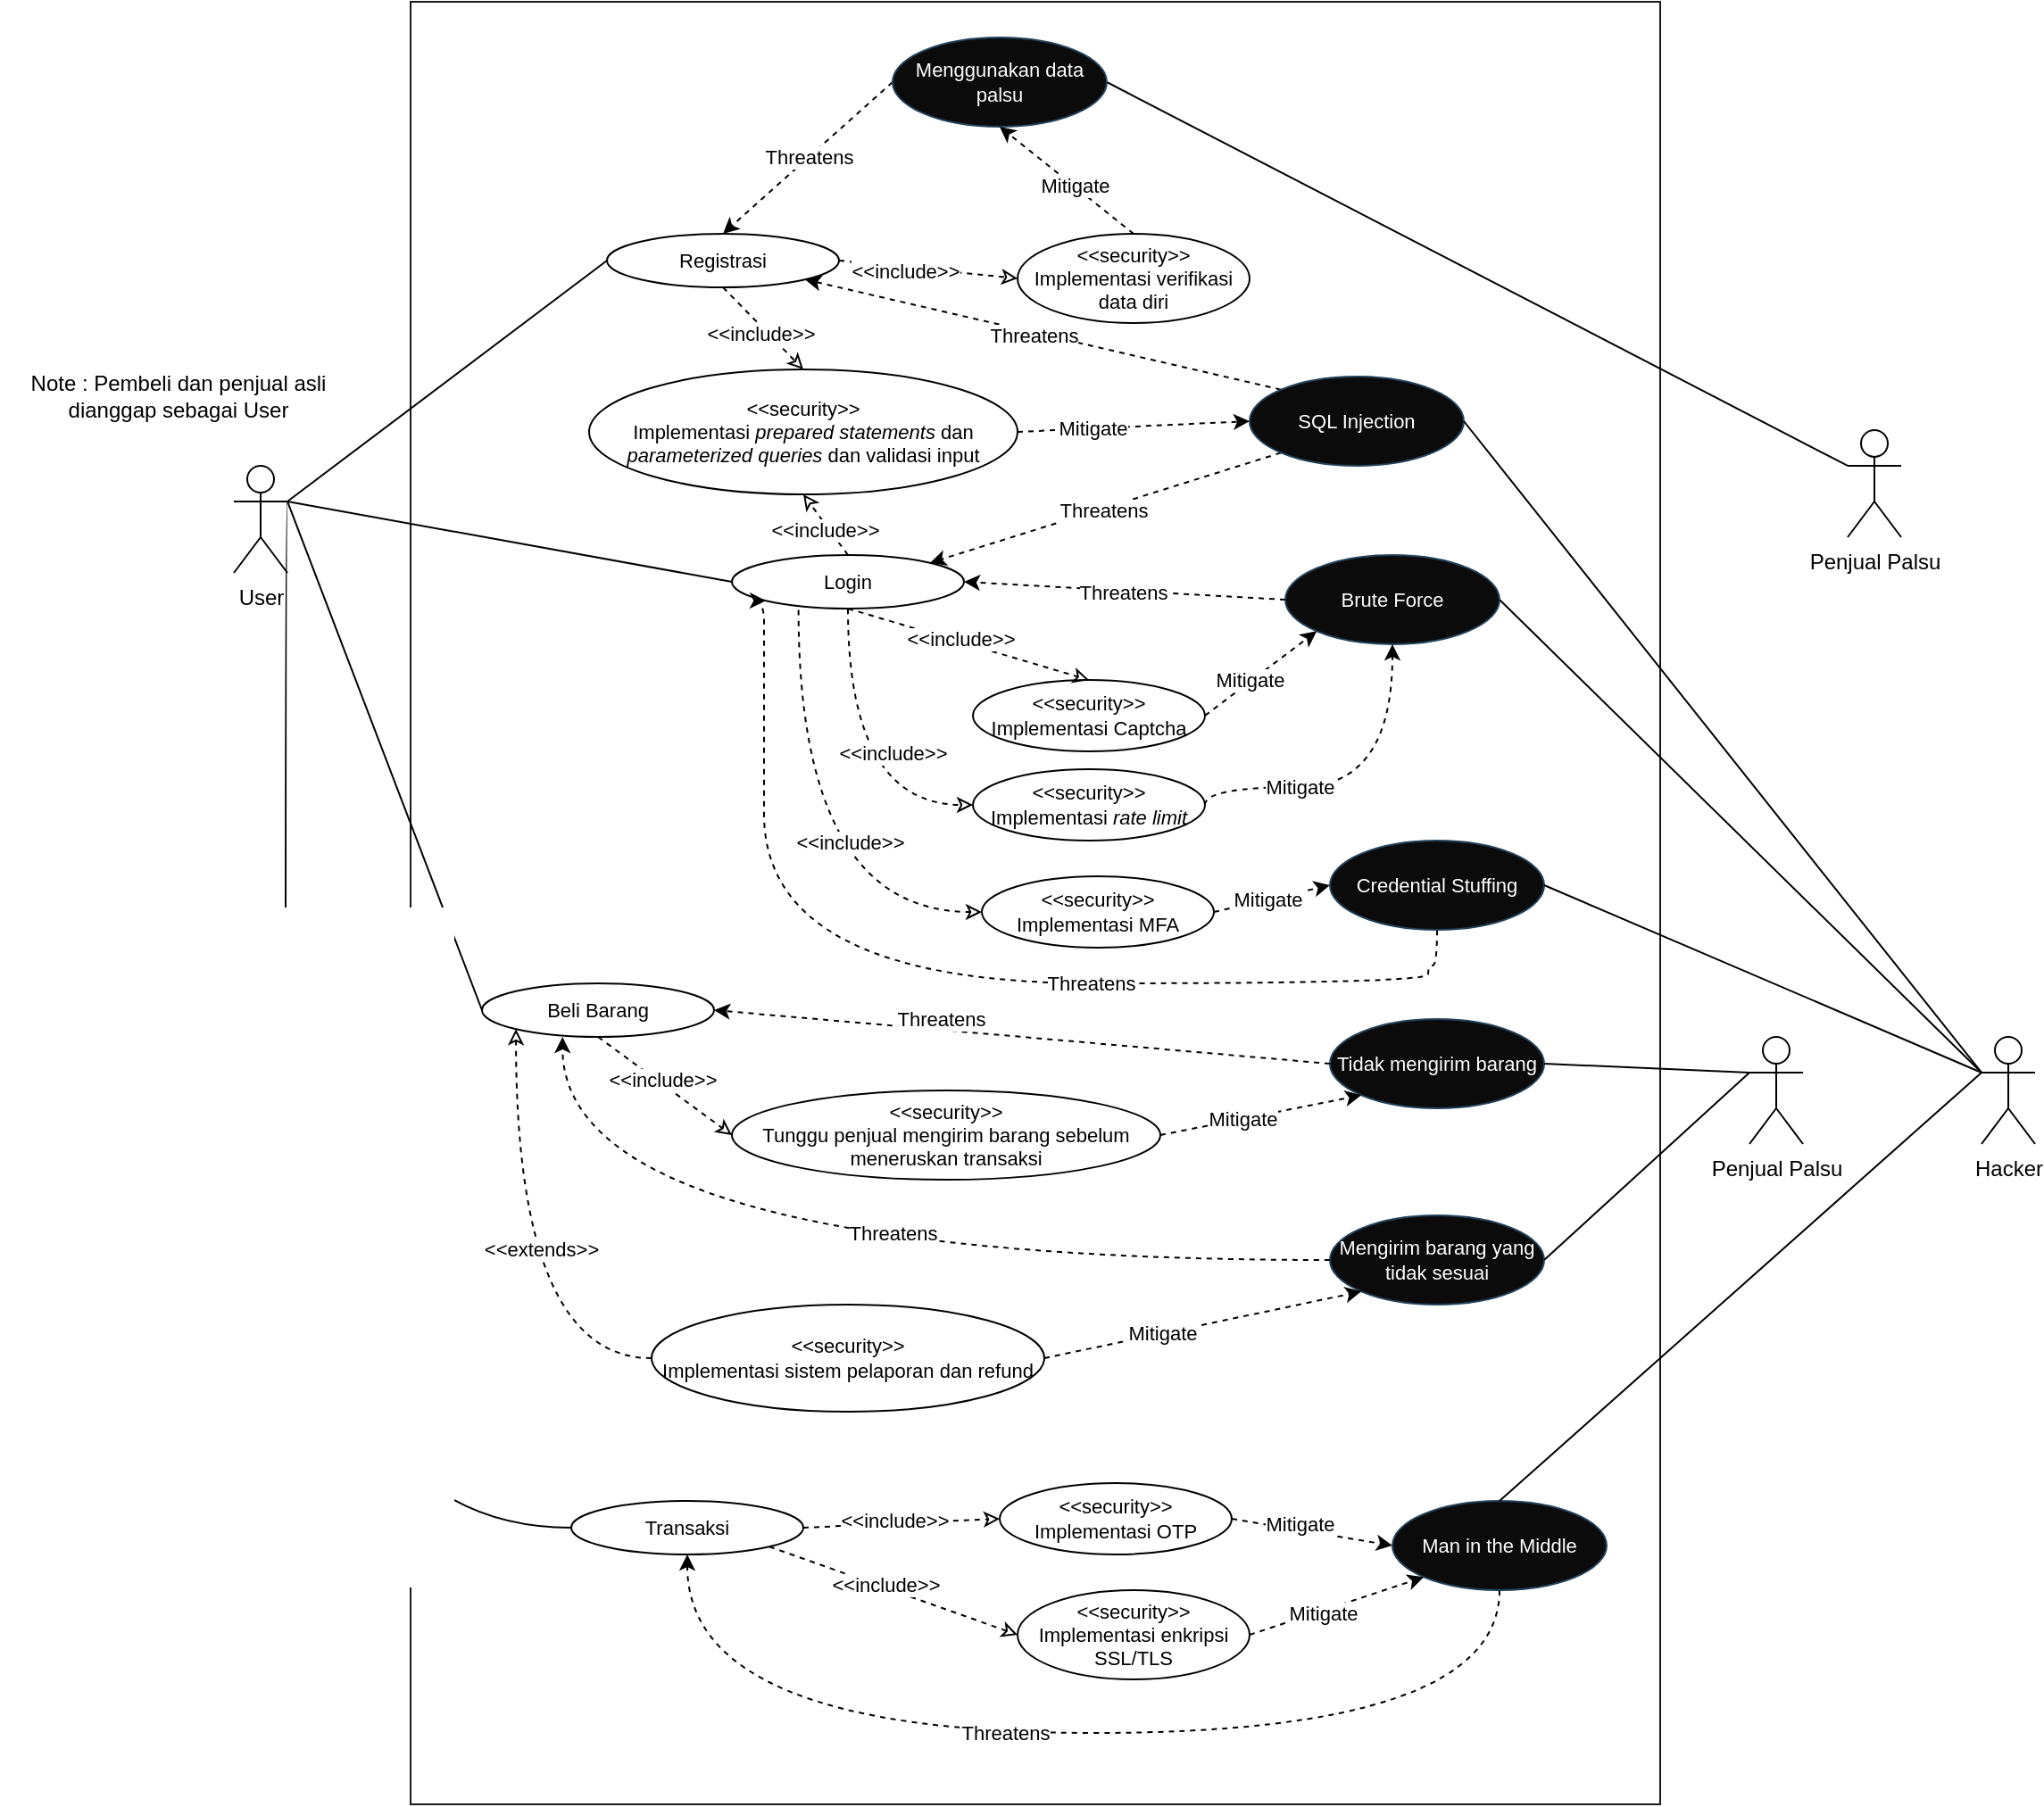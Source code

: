<mxfile version="26.0.15">
  <diagram name="Page-1" id="DV0zPeYTLkSaBIXxv9Da">
    <mxGraphModel dx="2678" dy="696" grid="1" gridSize="10" guides="1" tooltips="1" connect="1" arrows="1" fold="1" page="1" pageScale="1" pageWidth="850" pageHeight="1100" math="0" shadow="0">
      <root>
        <mxCell id="0" />
        <mxCell id="1" parent="0" />
        <mxCell id="WUP41RjpcyHCzYPZ4-mk-5" value="" style="rounded=0;whiteSpace=wrap;html=1;opacity=90;shadow=0;glass=0;fillStyle=hatch;" parent="1" vertex="1">
          <mxGeometry x="-1260" y="40" width="700" height="1010" as="geometry" />
        </mxCell>
        <mxCell id="zA2S8aQFA-X-B8zwO6so-7" style="rounded=0;orthogonalLoop=1;jettySize=auto;html=1;exitX=1;exitY=0.333;exitDx=0;exitDy=0;exitPerimeter=0;entryX=0;entryY=0.5;entryDx=0;entryDy=0;strokeColor=default;endArrow=none;startFill=0;" parent="1" source="zA2S8aQFA-X-B8zwO6so-1" target="zA2S8aQFA-X-B8zwO6so-4" edge="1">
          <mxGeometry relative="1" as="geometry" />
        </mxCell>
        <mxCell id="zA2S8aQFA-X-B8zwO6so-16" style="rounded=0;orthogonalLoop=1;jettySize=auto;html=1;exitX=1;exitY=0.333;exitDx=0;exitDy=0;exitPerimeter=0;entryX=0;entryY=0.5;entryDx=0;entryDy=0;endArrow=none;startFill=0;" parent="1" source="zA2S8aQFA-X-B8zwO6so-1" target="zA2S8aQFA-X-B8zwO6so-12" edge="1">
          <mxGeometry relative="1" as="geometry" />
        </mxCell>
        <mxCell id="zA2S8aQFA-X-B8zwO6so-17" style="rounded=0;orthogonalLoop=1;jettySize=auto;html=1;exitX=1;exitY=0.333;exitDx=0;exitDy=0;exitPerimeter=0;entryX=0;entryY=0.5;entryDx=0;entryDy=0;endArrow=none;startFill=0;" parent="1" source="zA2S8aQFA-X-B8zwO6so-1" target="zA2S8aQFA-X-B8zwO6so-13" edge="1">
          <mxGeometry relative="1" as="geometry" />
        </mxCell>
        <mxCell id="zA2S8aQFA-X-B8zwO6so-18" style="rounded=0;orthogonalLoop=1;jettySize=auto;html=1;exitX=1;exitY=0.333;exitDx=0;exitDy=0;exitPerimeter=0;entryX=0;entryY=0.5;entryDx=0;entryDy=0;endArrow=none;startFill=0;edgeStyle=orthogonalEdgeStyle;curved=1;" parent="1" source="zA2S8aQFA-X-B8zwO6so-1" target="zA2S8aQFA-X-B8zwO6so-14" edge="1">
          <mxGeometry relative="1" as="geometry">
            <Array as="points">
              <mxPoint x="-1330" y="895" />
            </Array>
          </mxGeometry>
        </mxCell>
        <mxCell id="zA2S8aQFA-X-B8zwO6so-1" value="User" style="shape=umlActor;html=1;verticalLabelPosition=bottom;verticalAlign=top;align=center;" parent="1" vertex="1">
          <mxGeometry x="-1359" y="300" width="30" height="60" as="geometry" />
        </mxCell>
        <mxCell id="zA2S8aQFA-X-B8zwO6so-2" value="Hacker" style="shape=umlActor;html=1;verticalLabelPosition=bottom;verticalAlign=top;align=center;" parent="1" vertex="1">
          <mxGeometry x="-380" y="620" width="30" height="60" as="geometry" />
        </mxCell>
        <mxCell id="zA2S8aQFA-X-B8zwO6so-23" style="rounded=0;orthogonalLoop=1;jettySize=auto;html=1;exitX=0;exitY=0.333;exitDx=0;exitDy=0;exitPerimeter=0;entryX=1;entryY=0.5;entryDx=0;entryDy=0;endArrow=none;startFill=0;" parent="1" source="zA2S8aQFA-X-B8zwO6so-3" target="zA2S8aQFA-X-B8zwO6so-22" edge="1">
          <mxGeometry relative="1" as="geometry" />
        </mxCell>
        <mxCell id="zA2S8aQFA-X-B8zwO6so-3" value="Penjual Palsu" style="shape=umlActor;html=1;verticalLabelPosition=bottom;verticalAlign=top;align=center;" parent="1" vertex="1">
          <mxGeometry x="-455" y="280" width="30" height="60" as="geometry" />
        </mxCell>
        <mxCell id="zA2S8aQFA-X-B8zwO6so-29" style="rounded=0;orthogonalLoop=1;jettySize=auto;html=1;exitX=1;exitY=0.5;exitDx=0;exitDy=0;entryX=0;entryY=0.5;entryDx=0;entryDy=0;strokeColor=default;dashed=1;endArrow=classic;endFill=0;" parent="1" source="zA2S8aQFA-X-B8zwO6so-4" target="zA2S8aQFA-X-B8zwO6so-28" edge="1">
          <mxGeometry relative="1" as="geometry" />
        </mxCell>
        <mxCell id="zA2S8aQFA-X-B8zwO6so-30" value="&amp;lt;&amp;lt;include&amp;gt;&amp;gt;" style="edgeLabel;html=1;align=center;verticalAlign=middle;resizable=0;points=[];" parent="zA2S8aQFA-X-B8zwO6so-29" vertex="1" connectable="0">
          <mxGeometry x="-0.308" y="3" relative="1" as="geometry">
            <mxPoint x="2" y="5" as="offset" />
          </mxGeometry>
        </mxCell>
        <mxCell id="zA2S8aQFA-X-B8zwO6so-50" style="edgeStyle=none;rounded=0;orthogonalLoop=1;jettySize=auto;html=1;exitX=0.5;exitY=1;exitDx=0;exitDy=0;entryX=0.5;entryY=0;entryDx=0;entryDy=0;dashed=1;endArrow=classic;endFill=0;" parent="1" source="zA2S8aQFA-X-B8zwO6so-4" target="zA2S8aQFA-X-B8zwO6so-40" edge="1">
          <mxGeometry relative="1" as="geometry" />
        </mxCell>
        <mxCell id="zA2S8aQFA-X-B8zwO6so-51" value="&amp;lt;&amp;lt;include&amp;gt;&amp;gt;" style="edgeLabel;html=1;align=center;verticalAlign=middle;resizable=0;points=[];" parent="zA2S8aQFA-X-B8zwO6so-50" vertex="1" connectable="0">
          <mxGeometry x="0.037" y="-4" relative="1" as="geometry">
            <mxPoint y="-1" as="offset" />
          </mxGeometry>
        </mxCell>
        <mxCell id="zA2S8aQFA-X-B8zwO6so-4" value="Registrasi" style="ellipse;whiteSpace=wrap;html=1;fontSize=11;" parent="1" vertex="1">
          <mxGeometry x="-1150" y="170" width="130" height="30" as="geometry" />
        </mxCell>
        <mxCell id="zA2S8aQFA-X-B8zwO6so-10" value="Note : Pembeli dan penjual asli dianggap sebagai User " style="text;html=1;align=center;verticalAlign=middle;whiteSpace=wrap;rounded=0;" parent="1" vertex="1">
          <mxGeometry x="-1490" y="246" width="200" height="30" as="geometry" />
        </mxCell>
        <mxCell id="zA2S8aQFA-X-B8zwO6so-56" style="edgeStyle=none;rounded=0;orthogonalLoop=1;jettySize=auto;html=1;exitX=0.5;exitY=0;exitDx=0;exitDy=0;entryX=0.5;entryY=1;entryDx=0;entryDy=0;endArrow=classic;endFill=0;dashed=1;" parent="1" source="zA2S8aQFA-X-B8zwO6so-12" target="zA2S8aQFA-X-B8zwO6so-40" edge="1">
          <mxGeometry relative="1" as="geometry" />
        </mxCell>
        <mxCell id="zA2S8aQFA-X-B8zwO6so-57" value="&amp;lt;&amp;lt;include&amp;gt;&amp;gt;" style="edgeLabel;html=1;align=center;verticalAlign=middle;resizable=0;points=[];" parent="zA2S8aQFA-X-B8zwO6so-56" vertex="1" connectable="0">
          <mxGeometry x="-0.075" y="2" relative="1" as="geometry">
            <mxPoint as="offset" />
          </mxGeometry>
        </mxCell>
        <mxCell id="zA2S8aQFA-X-B8zwO6so-12" value="Login" style="ellipse;whiteSpace=wrap;html=1;fontSize=11;" parent="1" vertex="1">
          <mxGeometry x="-1080" y="350" width="130" height="30" as="geometry" />
        </mxCell>
        <mxCell id="zA2S8aQFA-X-B8zwO6so-13" value="Beli Barang" style="ellipse;whiteSpace=wrap;html=1;fontSize=11;" parent="1" vertex="1">
          <mxGeometry x="-1220" y="590" width="130" height="30" as="geometry" />
        </mxCell>
        <mxCell id="zA2S8aQFA-X-B8zwO6so-14" value="Transaksi" style="ellipse;whiteSpace=wrap;html=1;fontSize=11;" parent="1" vertex="1">
          <mxGeometry x="-1170" y="880" width="130" height="30" as="geometry" />
        </mxCell>
        <mxCell id="zA2S8aQFA-X-B8zwO6so-24" style="rounded=0;orthogonalLoop=1;jettySize=auto;html=1;exitX=0;exitY=0.5;exitDx=0;exitDy=0;entryX=0.5;entryY=0;entryDx=0;entryDy=0;dashed=1;" parent="1" source="zA2S8aQFA-X-B8zwO6so-22" target="zA2S8aQFA-X-B8zwO6so-4" edge="1">
          <mxGeometry relative="1" as="geometry" />
        </mxCell>
        <mxCell id="zA2S8aQFA-X-B8zwO6so-27" value="Threatens" style="edgeLabel;html=1;align=center;verticalAlign=middle;resizable=0;points=[];" parent="zA2S8aQFA-X-B8zwO6so-24" vertex="1" connectable="0">
          <mxGeometry x="-0.015" relative="1" as="geometry">
            <mxPoint as="offset" />
          </mxGeometry>
        </mxCell>
        <mxCell id="zA2S8aQFA-X-B8zwO6so-22" value="Menggunakan data palsu" style="ellipse;whiteSpace=wrap;html=1;fillColor=light-dark(#0b0b0b, #39454e);strokeColor=#23445d;fontColor=#FFFFFF;fontSize=11;" parent="1" vertex="1">
          <mxGeometry x="-990" y="60" width="120" height="50" as="geometry" />
        </mxCell>
        <mxCell id="zA2S8aQFA-X-B8zwO6so-32" style="edgeStyle=none;rounded=0;orthogonalLoop=1;jettySize=auto;html=1;exitX=0.5;exitY=0;exitDx=0;exitDy=0;entryX=0.5;entryY=1;entryDx=0;entryDy=0;dashed=1;" parent="1" source="zA2S8aQFA-X-B8zwO6so-28" target="zA2S8aQFA-X-B8zwO6so-22" edge="1">
          <mxGeometry relative="1" as="geometry" />
        </mxCell>
        <mxCell id="zA2S8aQFA-X-B8zwO6so-33" value="Mitigate" style="edgeLabel;html=1;align=center;verticalAlign=middle;resizable=0;points=[];" parent="zA2S8aQFA-X-B8zwO6so-32" vertex="1" connectable="0">
          <mxGeometry x="-0.1" y="-1" relative="1" as="geometry">
            <mxPoint as="offset" />
          </mxGeometry>
        </mxCell>
        <mxCell id="zA2S8aQFA-X-B8zwO6so-28" value="&lt;div&gt;&amp;lt;&amp;lt;security&amp;gt;&amp;gt;&lt;/div&gt;Implementasi verifikasi data diri" style="ellipse;whiteSpace=wrap;html=1;fontSize=11;" parent="1" vertex="1">
          <mxGeometry x="-920" y="170" width="130" height="50" as="geometry" />
        </mxCell>
        <mxCell id="zA2S8aQFA-X-B8zwO6so-36" style="edgeStyle=none;rounded=0;orthogonalLoop=1;jettySize=auto;html=1;exitX=0;exitY=0;exitDx=0;exitDy=0;entryX=1;entryY=1;entryDx=0;entryDy=0;dashed=1;" parent="1" source="zA2S8aQFA-X-B8zwO6so-35" target="zA2S8aQFA-X-B8zwO6so-4" edge="1">
          <mxGeometry relative="1" as="geometry" />
        </mxCell>
        <mxCell id="zA2S8aQFA-X-B8zwO6so-38" value="Threatens" style="edgeLabel;html=1;align=center;verticalAlign=middle;resizable=0;points=[];" parent="zA2S8aQFA-X-B8zwO6so-36" vertex="1" connectable="0">
          <mxGeometry x="0.036" y="2" relative="1" as="geometry">
            <mxPoint as="offset" />
          </mxGeometry>
        </mxCell>
        <mxCell id="zA2S8aQFA-X-B8zwO6so-45" style="edgeStyle=none;rounded=0;orthogonalLoop=1;jettySize=auto;html=1;exitX=0;exitY=1;exitDx=0;exitDy=0;entryX=1;entryY=0;entryDx=0;entryDy=0;dashed=1;" parent="1" source="zA2S8aQFA-X-B8zwO6so-35" target="zA2S8aQFA-X-B8zwO6so-12" edge="1">
          <mxGeometry relative="1" as="geometry" />
        </mxCell>
        <mxCell id="zA2S8aQFA-X-B8zwO6so-46" value="Threatens" style="edgeLabel;html=1;align=center;verticalAlign=middle;resizable=0;points=[];" parent="zA2S8aQFA-X-B8zwO6so-45" vertex="1" connectable="0">
          <mxGeometry x="0.014" y="1" relative="1" as="geometry">
            <mxPoint as="offset" />
          </mxGeometry>
        </mxCell>
        <mxCell id="zA2S8aQFA-X-B8zwO6so-35" value="SQL Injection" style="ellipse;whiteSpace=wrap;html=1;fillColor=light-dark(#0b0b0b, #39454e);strokeColor=#23445d;fontColor=#FFFFFF;fontSize=11;" parent="1" vertex="1">
          <mxGeometry x="-790" y="250" width="120" height="50" as="geometry" />
        </mxCell>
        <mxCell id="zA2S8aQFA-X-B8zwO6so-47" style="edgeStyle=none;rounded=0;orthogonalLoop=1;jettySize=auto;html=1;exitX=1;exitY=0.5;exitDx=0;exitDy=0;entryX=0;entryY=0.5;entryDx=0;entryDy=0;dashed=1;" parent="1" source="zA2S8aQFA-X-B8zwO6so-40" target="zA2S8aQFA-X-B8zwO6so-35" edge="1">
          <mxGeometry relative="1" as="geometry" />
        </mxCell>
        <mxCell id="zA2S8aQFA-X-B8zwO6so-49" value="Mitigate" style="edgeLabel;html=1;align=center;verticalAlign=middle;resizable=0;points=[];" parent="zA2S8aQFA-X-B8zwO6so-47" vertex="1" connectable="0">
          <mxGeometry x="-0.359" relative="1" as="geometry">
            <mxPoint as="offset" />
          </mxGeometry>
        </mxCell>
        <mxCell id="zA2S8aQFA-X-B8zwO6so-40" value="&lt;div&gt;&amp;lt;&amp;lt;security&amp;gt;&amp;gt;&lt;/div&gt;Implementasi &lt;i&gt;prepared statements &lt;/i&gt;dan &lt;i&gt;parameterized queries&lt;/i&gt; dan validasi input" style="ellipse;whiteSpace=wrap;html=1;fontSize=11;" parent="1" vertex="1">
          <mxGeometry x="-1160" y="246" width="240" height="70" as="geometry" />
        </mxCell>
        <mxCell id="zA2S8aQFA-X-B8zwO6so-44" style="edgeStyle=none;rounded=0;orthogonalLoop=1;jettySize=auto;html=1;exitX=0;exitY=0.5;exitDx=0;exitDy=0;" parent="1" source="zA2S8aQFA-X-B8zwO6so-35" target="zA2S8aQFA-X-B8zwO6so-35" edge="1">
          <mxGeometry relative="1" as="geometry" />
        </mxCell>
        <mxCell id="zA2S8aQFA-X-B8zwO6so-83" style="rounded=0;orthogonalLoop=1;jettySize=auto;html=1;exitX=0.5;exitY=1;exitDx=0;exitDy=0;entryX=0;entryY=1;entryDx=0;entryDy=0;dashed=1;edgeStyle=orthogonalEdgeStyle;curved=1;" parent="1" source="zA2S8aQFA-X-B8zwO6so-54" target="zA2S8aQFA-X-B8zwO6so-12" edge="1">
          <mxGeometry relative="1" as="geometry">
            <mxPoint x="-790" y="609.39" as="sourcePoint" />
            <mxPoint x="-1070.962" y="389.997" as="targetPoint" />
            <Array as="points">
              <mxPoint x="-690" y="580" />
              <mxPoint x="-690" y="590" />
              <mxPoint x="-1062" y="590" />
              <mxPoint x="-1062" y="400" />
              <mxPoint x="-1062" y="400" />
            </Array>
          </mxGeometry>
        </mxCell>
        <mxCell id="zA2S8aQFA-X-B8zwO6so-84" value="Threatens" style="edgeLabel;html=1;align=center;verticalAlign=middle;resizable=0;points=[];" parent="zA2S8aQFA-X-B8zwO6so-83" vertex="1" connectable="0">
          <mxGeometry x="-0.438" y="-43" relative="1" as="geometry">
            <mxPoint x="-49" y="43" as="offset" />
          </mxGeometry>
        </mxCell>
        <mxCell id="zA2S8aQFA-X-B8zwO6so-54" value="Credential Stuffing" style="ellipse;whiteSpace=wrap;html=1;fillColor=light-dark(#0b0b0b, #39454e);strokeColor=#23445d;fontColor=#FFFFFF;fontSize=11;" parent="1" vertex="1">
          <mxGeometry x="-745" y="510" width="120" height="50" as="geometry" />
        </mxCell>
        <mxCell id="zA2S8aQFA-X-B8zwO6so-55" value="Brute Force" style="ellipse;whiteSpace=wrap;html=1;fillColor=light-dark(#0b0b0b, #39454e);strokeColor=#23445d;fontColor=#FFFFFF;fontSize=11;" parent="1" vertex="1">
          <mxGeometry x="-770" y="350" width="120" height="50" as="geometry" />
        </mxCell>
        <mxCell id="zA2S8aQFA-X-B8zwO6so-58" style="edgeStyle=none;rounded=0;orthogonalLoop=1;jettySize=auto;html=1;exitX=0;exitY=0.5;exitDx=0;exitDy=0;entryX=1;entryY=0.5;entryDx=0;entryDy=0;dashed=1;" parent="1" source="zA2S8aQFA-X-B8zwO6so-55" target="zA2S8aQFA-X-B8zwO6so-12" edge="1">
          <mxGeometry relative="1" as="geometry">
            <mxPoint x="-810" y="370" as="sourcePoint" />
            <mxPoint x="-920" y="470" as="targetPoint" />
          </mxGeometry>
        </mxCell>
        <mxCell id="zA2S8aQFA-X-B8zwO6so-59" value="Threatens" style="edgeLabel;html=1;align=center;verticalAlign=middle;resizable=0;points=[];" parent="zA2S8aQFA-X-B8zwO6so-58" vertex="1" connectable="0">
          <mxGeometry x="0.014" y="1" relative="1" as="geometry">
            <mxPoint as="offset" />
          </mxGeometry>
        </mxCell>
        <mxCell id="zA2S8aQFA-X-B8zwO6so-62" style="rounded=0;orthogonalLoop=1;jettySize=auto;html=1;exitX=1;exitY=0.5;exitDx=0;exitDy=0;endArrow=none;startFill=0;entryX=0;entryY=0.333;entryDx=0;entryDy=0;entryPerimeter=0;" parent="1" source="zA2S8aQFA-X-B8zwO6so-35" target="zA2S8aQFA-X-B8zwO6so-2" edge="1">
          <mxGeometry relative="1" as="geometry">
            <mxPoint x="-685" y="480" as="sourcePoint" />
            <mxPoint x="-540" y="270" as="targetPoint" />
          </mxGeometry>
        </mxCell>
        <mxCell id="zA2S8aQFA-X-B8zwO6so-63" style="rounded=0;orthogonalLoop=1;jettySize=auto;html=1;exitX=1;exitY=0.5;exitDx=0;exitDy=0;endArrow=none;startFill=0;entryX=0;entryY=0.333;entryDx=0;entryDy=0;entryPerimeter=0;" parent="1" source="zA2S8aQFA-X-B8zwO6so-55" target="zA2S8aQFA-X-B8zwO6so-2" edge="1">
          <mxGeometry relative="1" as="geometry">
            <mxPoint x="-660" y="285" as="sourcePoint" />
            <mxPoint x="-580" y="312" as="targetPoint" />
          </mxGeometry>
        </mxCell>
        <mxCell id="zA2S8aQFA-X-B8zwO6so-64" style="rounded=0;orthogonalLoop=1;jettySize=auto;html=1;exitX=1;exitY=0.5;exitDx=0;exitDy=0;endArrow=none;startFill=0;entryX=0;entryY=0.333;entryDx=0;entryDy=0;entryPerimeter=0;" parent="1" source="zA2S8aQFA-X-B8zwO6so-54" target="zA2S8aQFA-X-B8zwO6so-2" edge="1">
          <mxGeometry relative="1" as="geometry">
            <mxPoint x="-640" y="355" as="sourcePoint" />
            <mxPoint x="-510" y="300" as="targetPoint" />
          </mxGeometry>
        </mxCell>
        <mxCell id="zA2S8aQFA-X-B8zwO6so-65" value="&lt;div&gt;&amp;lt;&amp;lt;security&amp;gt;&amp;gt;&lt;/div&gt;Implementasi &lt;i&gt;rate limit&lt;/i&gt;" style="ellipse;whiteSpace=wrap;html=1;fontSize=11;" parent="1" vertex="1">
          <mxGeometry x="-945" y="470" width="130" height="40" as="geometry" />
        </mxCell>
        <mxCell id="zA2S8aQFA-X-B8zwO6so-66" value="&lt;div&gt;&amp;lt;&amp;lt;security&amp;gt;&amp;gt;&lt;/div&gt;Implementasi Captcha" style="ellipse;whiteSpace=wrap;html=1;fontSize=11;" parent="1" vertex="1">
          <mxGeometry x="-945" y="420" width="130" height="40" as="geometry" />
        </mxCell>
        <mxCell id="zA2S8aQFA-X-B8zwO6so-70" style="edgeStyle=none;rounded=0;orthogonalLoop=1;jettySize=auto;html=1;exitX=0.5;exitY=1;exitDx=0;exitDy=0;entryX=0.5;entryY=0;entryDx=0;entryDy=0;endArrow=classic;endFill=0;dashed=1;" parent="1" source="zA2S8aQFA-X-B8zwO6so-12" target="zA2S8aQFA-X-B8zwO6so-66" edge="1">
          <mxGeometry relative="1" as="geometry">
            <mxPoint x="-1080" y="410" as="sourcePoint" />
            <mxPoint x="-1060" y="455" as="targetPoint" />
          </mxGeometry>
        </mxCell>
        <mxCell id="zA2S8aQFA-X-B8zwO6so-71" value="&amp;lt;&amp;lt;include&amp;gt;&amp;gt;" style="edgeLabel;html=1;align=center;verticalAlign=middle;resizable=0;points=[];" parent="zA2S8aQFA-X-B8zwO6so-70" vertex="1" connectable="0">
          <mxGeometry x="-0.075" y="2" relative="1" as="geometry">
            <mxPoint as="offset" />
          </mxGeometry>
        </mxCell>
        <mxCell id="zA2S8aQFA-X-B8zwO6so-74" style="edgeStyle=orthogonalEdgeStyle;rounded=0;orthogonalLoop=1;jettySize=auto;html=1;exitX=0.5;exitY=1;exitDx=0;exitDy=0;entryX=0;entryY=0.5;entryDx=0;entryDy=0;endArrow=classic;endFill=0;dashed=1;curved=1;" parent="1" source="zA2S8aQFA-X-B8zwO6so-12" target="zA2S8aQFA-X-B8zwO6so-65" edge="1">
          <mxGeometry relative="1" as="geometry">
            <mxPoint x="-940" y="485" as="sourcePoint" />
            <mxPoint x="-1010" y="545" as="targetPoint" />
          </mxGeometry>
        </mxCell>
        <mxCell id="zA2S8aQFA-X-B8zwO6so-75" value="&amp;lt;&amp;lt;include&amp;gt;&amp;gt;" style="edgeLabel;html=1;align=center;verticalAlign=middle;resizable=0;points=[];" parent="zA2S8aQFA-X-B8zwO6so-74" vertex="1" connectable="0">
          <mxGeometry x="-0.075" y="2" relative="1" as="geometry">
            <mxPoint x="23" y="-3" as="offset" />
          </mxGeometry>
        </mxCell>
        <mxCell id="zA2S8aQFA-X-B8zwO6so-76" style="edgeStyle=none;rounded=0;orthogonalLoop=1;jettySize=auto;html=1;exitX=1;exitY=0.5;exitDx=0;exitDy=0;entryX=0;entryY=1;entryDx=0;entryDy=0;dashed=1;" parent="1" source="zA2S8aQFA-X-B8zwO6so-66" target="zA2S8aQFA-X-B8zwO6so-55" edge="1">
          <mxGeometry relative="1" as="geometry">
            <mxPoint x="-830" y="423" as="sourcePoint" />
            <mxPoint x="-700" y="420" as="targetPoint" />
          </mxGeometry>
        </mxCell>
        <mxCell id="zA2S8aQFA-X-B8zwO6so-77" value="Mitigate" style="edgeLabel;html=1;align=center;verticalAlign=middle;resizable=0;points=[];" parent="zA2S8aQFA-X-B8zwO6so-76" vertex="1" connectable="0">
          <mxGeometry x="-0.359" relative="1" as="geometry">
            <mxPoint x="5" y="-5" as="offset" />
          </mxGeometry>
        </mxCell>
        <mxCell id="zA2S8aQFA-X-B8zwO6so-78" style="edgeStyle=orthogonalEdgeStyle;rounded=0;orthogonalLoop=1;jettySize=auto;html=1;exitX=1;exitY=0.5;exitDx=0;exitDy=0;entryX=0.5;entryY=1;entryDx=0;entryDy=0;dashed=1;curved=1;" parent="1" source="zA2S8aQFA-X-B8zwO6so-65" target="zA2S8aQFA-X-B8zwO6so-55" edge="1">
          <mxGeometry relative="1" as="geometry">
            <mxPoint x="-840" y="445" as="sourcePoint" />
            <mxPoint x="-700" y="380" as="targetPoint" />
            <Array as="points">
              <mxPoint x="-710" y="480" />
            </Array>
          </mxGeometry>
        </mxCell>
        <mxCell id="zA2S8aQFA-X-B8zwO6so-79" value="Mitigate" style="edgeLabel;html=1;align=center;verticalAlign=middle;resizable=0;points=[];" parent="zA2S8aQFA-X-B8zwO6so-78" vertex="1" connectable="0">
          <mxGeometry x="-0.359" relative="1" as="geometry">
            <mxPoint as="offset" />
          </mxGeometry>
        </mxCell>
        <mxCell id="zA2S8aQFA-X-B8zwO6so-85" value="&lt;div&gt;&amp;lt;&amp;lt;security&amp;gt;&amp;gt;&lt;/div&gt;Implementasi&amp;nbsp;MFA" style="ellipse;whiteSpace=wrap;html=1;fontSize=11;" parent="1" vertex="1">
          <mxGeometry x="-940" y="530" width="130" height="40" as="geometry" />
        </mxCell>
        <mxCell id="zA2S8aQFA-X-B8zwO6so-87" style="edgeStyle=orthogonalEdgeStyle;rounded=0;orthogonalLoop=1;jettySize=auto;html=1;entryX=0;entryY=0.5;entryDx=0;entryDy=0;endArrow=classic;endFill=0;dashed=1;curved=1;exitX=0.287;exitY=1.023;exitDx=0;exitDy=0;exitPerimeter=0;" parent="1" source="zA2S8aQFA-X-B8zwO6so-12" target="zA2S8aQFA-X-B8zwO6so-85" edge="1">
          <mxGeometry relative="1" as="geometry">
            <mxPoint x="-1030" y="430" as="sourcePoint" />
            <mxPoint x="-1020" y="429.5" as="targetPoint" />
          </mxGeometry>
        </mxCell>
        <mxCell id="zA2S8aQFA-X-B8zwO6so-88" value="&amp;lt;&amp;lt;include&amp;gt;&amp;gt;" style="edgeLabel;html=1;align=center;verticalAlign=middle;resizable=0;points=[];" parent="zA2S8aQFA-X-B8zwO6so-87" vertex="1" connectable="0">
          <mxGeometry x="-0.075" y="2" relative="1" as="geometry">
            <mxPoint x="26" y="4" as="offset" />
          </mxGeometry>
        </mxCell>
        <mxCell id="zA2S8aQFA-X-B8zwO6so-89" style="rounded=0;orthogonalLoop=1;jettySize=auto;html=1;exitX=1;exitY=0.5;exitDx=0;exitDy=0;entryX=0;entryY=0.5;entryDx=0;entryDy=0;dashed=1;" parent="1" source="zA2S8aQFA-X-B8zwO6so-85" target="zA2S8aQFA-X-B8zwO6so-54" edge="1">
          <mxGeometry relative="1" as="geometry">
            <mxPoint x="-810" y="520" as="sourcePoint" />
            <mxPoint x="-690" y="410" as="targetPoint" />
          </mxGeometry>
        </mxCell>
        <mxCell id="zA2S8aQFA-X-B8zwO6so-90" value="Mitigate" style="edgeLabel;html=1;align=center;verticalAlign=middle;resizable=0;points=[];" parent="zA2S8aQFA-X-B8zwO6so-89" vertex="1" connectable="0">
          <mxGeometry x="-0.359" relative="1" as="geometry">
            <mxPoint x="9" y="-2" as="offset" />
          </mxGeometry>
        </mxCell>
        <mxCell id="zA2S8aQFA-X-B8zwO6so-109" value="&lt;div&gt;&amp;lt;&amp;lt;security&amp;gt;&amp;gt;&lt;/div&gt;Tunggu penjual mengirim barang sebelum meneruskan transaksi" style="ellipse;whiteSpace=wrap;html=1;fontSize=11;" parent="1" vertex="1">
          <mxGeometry x="-1080" y="650" width="240" height="50" as="geometry" />
        </mxCell>
        <mxCell id="zA2S8aQFA-X-B8zwO6so-111" style="rounded=0;orthogonalLoop=1;jettySize=auto;html=1;exitX=0.5;exitY=1;exitDx=0;exitDy=0;entryX=0;entryY=0.5;entryDx=0;entryDy=0;endArrow=classic;endFill=0;dashed=1;" parent="1" source="zA2S8aQFA-X-B8zwO6so-13" target="zA2S8aQFA-X-B8zwO6so-109" edge="1">
          <mxGeometry relative="1" as="geometry">
            <mxPoint x="-1105" y="720" as="sourcePoint" />
            <mxPoint x="-970" y="760" as="targetPoint" />
          </mxGeometry>
        </mxCell>
        <mxCell id="zA2S8aQFA-X-B8zwO6so-112" value="&amp;lt;&amp;lt;include&amp;gt;&amp;gt;" style="edgeLabel;html=1;align=center;verticalAlign=middle;resizable=0;points=[];" parent="zA2S8aQFA-X-B8zwO6so-111" vertex="1" connectable="0">
          <mxGeometry x="-0.075" y="2" relative="1" as="geometry">
            <mxPoint as="offset" />
          </mxGeometry>
        </mxCell>
        <mxCell id="zA2S8aQFA-X-B8zwO6so-116" value="Penjual Palsu" style="shape=umlActor;html=1;verticalLabelPosition=bottom;verticalAlign=top;align=center;" parent="1" vertex="1">
          <mxGeometry x="-510" y="620" width="30" height="60" as="geometry" />
        </mxCell>
        <mxCell id="zA2S8aQFA-X-B8zwO6so-129" value="Tidak mengirim barang" style="ellipse;whiteSpace=wrap;html=1;fillColor=light-dark(#0b0b0b, #39454e);strokeColor=#23445d;fontColor=#FFFFFF;fontSize=11;" parent="1" vertex="1">
          <mxGeometry x="-745" y="610" width="120" height="50" as="geometry" />
        </mxCell>
        <mxCell id="zA2S8aQFA-X-B8zwO6so-130" style="edgeStyle=none;rounded=0;orthogonalLoop=1;jettySize=auto;html=1;exitX=0;exitY=0.5;exitDx=0;exitDy=0;entryX=1;entryY=0.5;entryDx=0;entryDy=0;dashed=1;" parent="1" source="zA2S8aQFA-X-B8zwO6so-129" target="zA2S8aQFA-X-B8zwO6so-13" edge="1">
          <mxGeometry relative="1" as="geometry">
            <mxPoint x="-620" y="750" as="sourcePoint" />
            <mxPoint x="-780" y="840" as="targetPoint" />
          </mxGeometry>
        </mxCell>
        <mxCell id="zA2S8aQFA-X-B8zwO6so-131" value="Threatens" style="edgeLabel;html=1;align=center;verticalAlign=middle;resizable=0;points=[];" parent="zA2S8aQFA-X-B8zwO6so-130" vertex="1" connectable="0">
          <mxGeometry x="0.014" y="1" relative="1" as="geometry">
            <mxPoint x="-43" y="-11" as="offset" />
          </mxGeometry>
        </mxCell>
        <mxCell id="zA2S8aQFA-X-B8zwO6so-132" style="rounded=0;orthogonalLoop=1;jettySize=auto;html=1;exitX=1;exitY=0.5;exitDx=0;exitDy=0;endArrow=none;startFill=0;entryX=0;entryY=0.333;entryDx=0;entryDy=0;entryPerimeter=0;" parent="1" source="zA2S8aQFA-X-B8zwO6so-129" target="zA2S8aQFA-X-B8zwO6so-116" edge="1">
          <mxGeometry relative="1" as="geometry">
            <mxPoint x="-570" y="647.5" as="sourcePoint" />
            <mxPoint x="-540" y="522.5" as="targetPoint" />
          </mxGeometry>
        </mxCell>
        <mxCell id="zA2S8aQFA-X-B8zwO6so-133" value="&lt;div&gt;&amp;lt;&amp;lt;security&amp;gt;&amp;gt;&lt;/div&gt;Implementasi sistem pelaporan dan refund" style="ellipse;whiteSpace=wrap;html=1;fontSize=11;" parent="1" vertex="1">
          <mxGeometry x="-1125" y="770" width="220" height="60" as="geometry" />
        </mxCell>
        <mxCell id="zA2S8aQFA-X-B8zwO6so-134" style="rounded=0;orthogonalLoop=1;jettySize=auto;html=1;exitX=1;exitY=0.5;exitDx=0;exitDy=0;dashed=1;entryX=0;entryY=1;entryDx=0;entryDy=0;" parent="1" source="zA2S8aQFA-X-B8zwO6so-109" target="zA2S8aQFA-X-B8zwO6so-129" edge="1">
          <mxGeometry relative="1" as="geometry">
            <mxPoint x="-820" y="720" as="sourcePoint" />
            <mxPoint x="-770" y="673" as="targetPoint" />
          </mxGeometry>
        </mxCell>
        <mxCell id="zA2S8aQFA-X-B8zwO6so-135" value="Mitigate" style="edgeLabel;html=1;align=center;verticalAlign=middle;resizable=0;points=[];" parent="zA2S8aQFA-X-B8zwO6so-134" vertex="1" connectable="0">
          <mxGeometry x="-0.359" relative="1" as="geometry">
            <mxPoint x="9" y="-2" as="offset" />
          </mxGeometry>
        </mxCell>
        <mxCell id="zA2S8aQFA-X-B8zwO6so-136" style="edgeStyle=orthogonalEdgeStyle;rounded=0;orthogonalLoop=1;jettySize=auto;html=1;exitX=0;exitY=0.5;exitDx=0;exitDy=0;endArrow=classic;endFill=0;dashed=1;curved=1;entryX=0;entryY=1;entryDx=0;entryDy=0;" parent="1" source="zA2S8aQFA-X-B8zwO6so-133" target="zA2S8aQFA-X-B8zwO6so-13" edge="1">
          <mxGeometry relative="1" as="geometry">
            <mxPoint x="-1101.261" y="781.942" as="sourcePoint" />
            <mxPoint x="-1208.676" y="620.003" as="targetPoint" />
          </mxGeometry>
        </mxCell>
        <mxCell id="zA2S8aQFA-X-B8zwO6so-137" value="&amp;lt;&amp;lt;extends&amp;gt;&amp;gt;" style="edgeLabel;html=1;align=center;verticalAlign=middle;resizable=0;points=[];" parent="zA2S8aQFA-X-B8zwO6so-136" vertex="1" connectable="0">
          <mxGeometry x="-0.075" y="2" relative="1" as="geometry">
            <mxPoint x="16" y="-17" as="offset" />
          </mxGeometry>
        </mxCell>
        <mxCell id="zA2S8aQFA-X-B8zwO6so-138" value="Mengirim barang yang tidak sesuai" style="ellipse;whiteSpace=wrap;html=1;fillColor=light-dark(#0b0b0b, #39454e);strokeColor=#23445d;fontColor=#FFFFFF;fontSize=11;" parent="1" vertex="1">
          <mxGeometry x="-745" y="720" width="120" height="50" as="geometry" />
        </mxCell>
        <mxCell id="zA2S8aQFA-X-B8zwO6so-139" style="edgeStyle=orthogonalEdgeStyle;rounded=0;orthogonalLoop=1;jettySize=auto;html=1;exitX=0;exitY=0.5;exitDx=0;exitDy=0;dashed=1;curved=1;entryX=0.347;entryY=1.001;entryDx=0;entryDy=0;entryPerimeter=0;" parent="1" source="zA2S8aQFA-X-B8zwO6so-138" target="zA2S8aQFA-X-B8zwO6so-13" edge="1">
          <mxGeometry relative="1" as="geometry">
            <mxPoint x="-715" y="850" as="sourcePoint" />
            <mxPoint x="-1170" y="630" as="targetPoint" />
          </mxGeometry>
        </mxCell>
        <mxCell id="zA2S8aQFA-X-B8zwO6so-140" value="Threatens" style="edgeLabel;html=1;align=center;verticalAlign=middle;resizable=0;points=[];" parent="zA2S8aQFA-X-B8zwO6so-139" vertex="1" connectable="0">
          <mxGeometry x="0.014" y="1" relative="1" as="geometry">
            <mxPoint x="36" y="-16" as="offset" />
          </mxGeometry>
        </mxCell>
        <mxCell id="zA2S8aQFA-X-B8zwO6so-142" style="rounded=0;orthogonalLoop=1;jettySize=auto;html=1;exitX=1;exitY=0.5;exitDx=0;exitDy=0;entryX=0;entryY=1;entryDx=0;entryDy=0;dashed=1;" parent="1" source="zA2S8aQFA-X-B8zwO6so-133" target="zA2S8aQFA-X-B8zwO6so-138" edge="1">
          <mxGeometry relative="1" as="geometry">
            <mxPoint x="-857" y="801" as="sourcePoint" />
            <mxPoint x="-770" y="789" as="targetPoint" />
          </mxGeometry>
        </mxCell>
        <mxCell id="zA2S8aQFA-X-B8zwO6so-143" value="Mitigate" style="edgeLabel;html=1;align=center;verticalAlign=middle;resizable=0;points=[];" parent="zA2S8aQFA-X-B8zwO6so-142" vertex="1" connectable="0">
          <mxGeometry x="-0.359" relative="1" as="geometry">
            <mxPoint x="9" y="-2" as="offset" />
          </mxGeometry>
        </mxCell>
        <mxCell id="zA2S8aQFA-X-B8zwO6so-144" style="rounded=0;orthogonalLoop=1;jettySize=auto;html=1;exitX=1;exitY=0.5;exitDx=0;exitDy=0;endArrow=none;startFill=0;entryX=0;entryY=0.333;entryDx=0;entryDy=0;entryPerimeter=0;" parent="1" source="zA2S8aQFA-X-B8zwO6so-138" target="zA2S8aQFA-X-B8zwO6so-116" edge="1">
          <mxGeometry relative="1" as="geometry">
            <mxPoint x="-700" y="710" as="sourcePoint" />
            <mxPoint x="-640" y="700" as="targetPoint" />
          </mxGeometry>
        </mxCell>
        <mxCell id="zA2S8aQFA-X-B8zwO6so-162" style="edgeStyle=orthogonalEdgeStyle;rounded=0;orthogonalLoop=1;jettySize=auto;html=1;exitX=0.5;exitY=1;exitDx=0;exitDy=0;entryX=0.5;entryY=1;entryDx=0;entryDy=0;curved=1;dashed=1;" parent="1" source="zA2S8aQFA-X-B8zwO6so-145" target="zA2S8aQFA-X-B8zwO6so-14" edge="1">
          <mxGeometry relative="1" as="geometry">
            <Array as="points">
              <mxPoint x="-650" y="1010" />
              <mxPoint x="-1105" y="1010" />
            </Array>
          </mxGeometry>
        </mxCell>
        <mxCell id="zA2S8aQFA-X-B8zwO6so-163" value="Threatens" style="edgeLabel;html=1;align=center;verticalAlign=middle;resizable=0;points=[];" parent="zA2S8aQFA-X-B8zwO6so-162" vertex="1" connectable="0">
          <mxGeometry x="0.126" relative="1" as="geometry">
            <mxPoint as="offset" />
          </mxGeometry>
        </mxCell>
        <mxCell id="zA2S8aQFA-X-B8zwO6so-145" value="Man in the Middle" style="ellipse;whiteSpace=wrap;html=1;fillColor=light-dark(#0b0b0b, #39454e);strokeColor=#23445d;fontColor=#FFFFFF;fontSize=11;" parent="1" vertex="1">
          <mxGeometry x="-710" y="880" width="120" height="50" as="geometry" />
        </mxCell>
        <mxCell id="zA2S8aQFA-X-B8zwO6so-149" style="rounded=0;orthogonalLoop=1;jettySize=auto;html=1;exitX=0.5;exitY=0;exitDx=0;exitDy=0;endArrow=none;startFill=0;entryX=0;entryY=0.333;entryDx=0;entryDy=0;entryPerimeter=0;" parent="1" source="zA2S8aQFA-X-B8zwO6so-145" target="zA2S8aQFA-X-B8zwO6so-2" edge="1">
          <mxGeometry relative="1" as="geometry">
            <mxPoint x="-512.5" y="630" as="sourcePoint" />
            <mxPoint x="-367.5" y="495" as="targetPoint" />
          </mxGeometry>
        </mxCell>
        <mxCell id="zA2S8aQFA-X-B8zwO6so-151" value="&lt;div&gt;&amp;lt;&amp;lt;security&amp;gt;&amp;gt;&lt;/div&gt;Implementasi OTP" style="ellipse;whiteSpace=wrap;html=1;fontSize=11;" parent="1" vertex="1">
          <mxGeometry x="-930" y="870" width="130" height="40" as="geometry" />
        </mxCell>
        <mxCell id="zA2S8aQFA-X-B8zwO6so-152" value="&lt;div&gt;&amp;lt;&amp;lt;security&amp;gt;&amp;gt;&lt;/div&gt;Implementasi&amp;nbsp;enkripsi SSL/TLS " style="ellipse;whiteSpace=wrap;html=1;fontSize=11;" parent="1" vertex="1">
          <mxGeometry x="-920" y="930" width="130" height="50" as="geometry" />
        </mxCell>
        <mxCell id="zA2S8aQFA-X-B8zwO6so-156" style="rounded=0;orthogonalLoop=1;jettySize=auto;html=1;exitX=1;exitY=0.5;exitDx=0;exitDy=0;entryX=0;entryY=0.5;entryDx=0;entryDy=0;endArrow=classic;endFill=0;dashed=1;" parent="1" source="zA2S8aQFA-X-B8zwO6so-14" target="zA2S8aQFA-X-B8zwO6so-151" edge="1">
          <mxGeometry relative="1" as="geometry">
            <mxPoint x="-1100" y="942.5" as="sourcePoint" />
            <mxPoint x="-1025" y="997.5" as="targetPoint" />
          </mxGeometry>
        </mxCell>
        <mxCell id="zA2S8aQFA-X-B8zwO6so-157" value="&amp;lt;&amp;lt;include&amp;gt;&amp;gt;" style="edgeLabel;html=1;align=center;verticalAlign=middle;resizable=0;points=[];" parent="zA2S8aQFA-X-B8zwO6so-156" vertex="1" connectable="0">
          <mxGeometry x="-0.075" y="2" relative="1" as="geometry">
            <mxPoint as="offset" />
          </mxGeometry>
        </mxCell>
        <mxCell id="zA2S8aQFA-X-B8zwO6so-158" style="rounded=0;orthogonalLoop=1;jettySize=auto;html=1;exitX=1;exitY=1;exitDx=0;exitDy=0;entryX=0;entryY=0.5;entryDx=0;entryDy=0;endArrow=classic;endFill=0;dashed=1;" parent="1" source="zA2S8aQFA-X-B8zwO6so-14" target="zA2S8aQFA-X-B8zwO6so-152" edge="1">
          <mxGeometry relative="1" as="geometry">
            <mxPoint x="-1040" y="935" as="sourcePoint" />
            <mxPoint x="-930" y="930" as="targetPoint" />
          </mxGeometry>
        </mxCell>
        <mxCell id="zA2S8aQFA-X-B8zwO6so-159" value="&amp;lt;&amp;lt;include&amp;gt;&amp;gt;" style="edgeLabel;html=1;align=center;verticalAlign=middle;resizable=0;points=[];" parent="zA2S8aQFA-X-B8zwO6so-158" vertex="1" connectable="0">
          <mxGeometry x="-0.075" y="2" relative="1" as="geometry">
            <mxPoint as="offset" />
          </mxGeometry>
        </mxCell>
        <mxCell id="zA2S8aQFA-X-B8zwO6so-164" style="rounded=0;orthogonalLoop=1;jettySize=auto;html=1;exitX=1;exitY=0.5;exitDx=0;exitDy=0;entryX=0;entryY=0.5;entryDx=0;entryDy=0;dashed=1;" parent="1" source="zA2S8aQFA-X-B8zwO6so-151" target="zA2S8aQFA-X-B8zwO6so-145" edge="1">
          <mxGeometry relative="1" as="geometry">
            <mxPoint x="-756" y="890" as="sourcePoint" />
            <mxPoint x="-684" y="857" as="targetPoint" />
          </mxGeometry>
        </mxCell>
        <mxCell id="zA2S8aQFA-X-B8zwO6so-165" value="Mitigate" style="edgeLabel;html=1;align=center;verticalAlign=middle;resizable=0;points=[];" parent="zA2S8aQFA-X-B8zwO6so-164" vertex="1" connectable="0">
          <mxGeometry x="-0.359" relative="1" as="geometry">
            <mxPoint x="9" y="-2" as="offset" />
          </mxGeometry>
        </mxCell>
        <mxCell id="zA2S8aQFA-X-B8zwO6so-166" style="rounded=0;orthogonalLoop=1;jettySize=auto;html=1;exitX=1;exitY=0.5;exitDx=0;exitDy=0;entryX=0;entryY=1;entryDx=0;entryDy=0;dashed=1;" parent="1" source="zA2S8aQFA-X-B8zwO6so-152" target="zA2S8aQFA-X-B8zwO6so-145" edge="1">
          <mxGeometry relative="1" as="geometry">
            <mxPoint x="-790" y="925" as="sourcePoint" />
            <mxPoint x="-620" y="900" as="targetPoint" />
          </mxGeometry>
        </mxCell>
        <mxCell id="zA2S8aQFA-X-B8zwO6so-167" value="Mitigate" style="edgeLabel;html=1;align=center;verticalAlign=middle;resizable=0;points=[];" parent="zA2S8aQFA-X-B8zwO6so-166" vertex="1" connectable="0">
          <mxGeometry x="-0.359" relative="1" as="geometry">
            <mxPoint x="9" y="-2" as="offset" />
          </mxGeometry>
        </mxCell>
      </root>
    </mxGraphModel>
  </diagram>
</mxfile>
